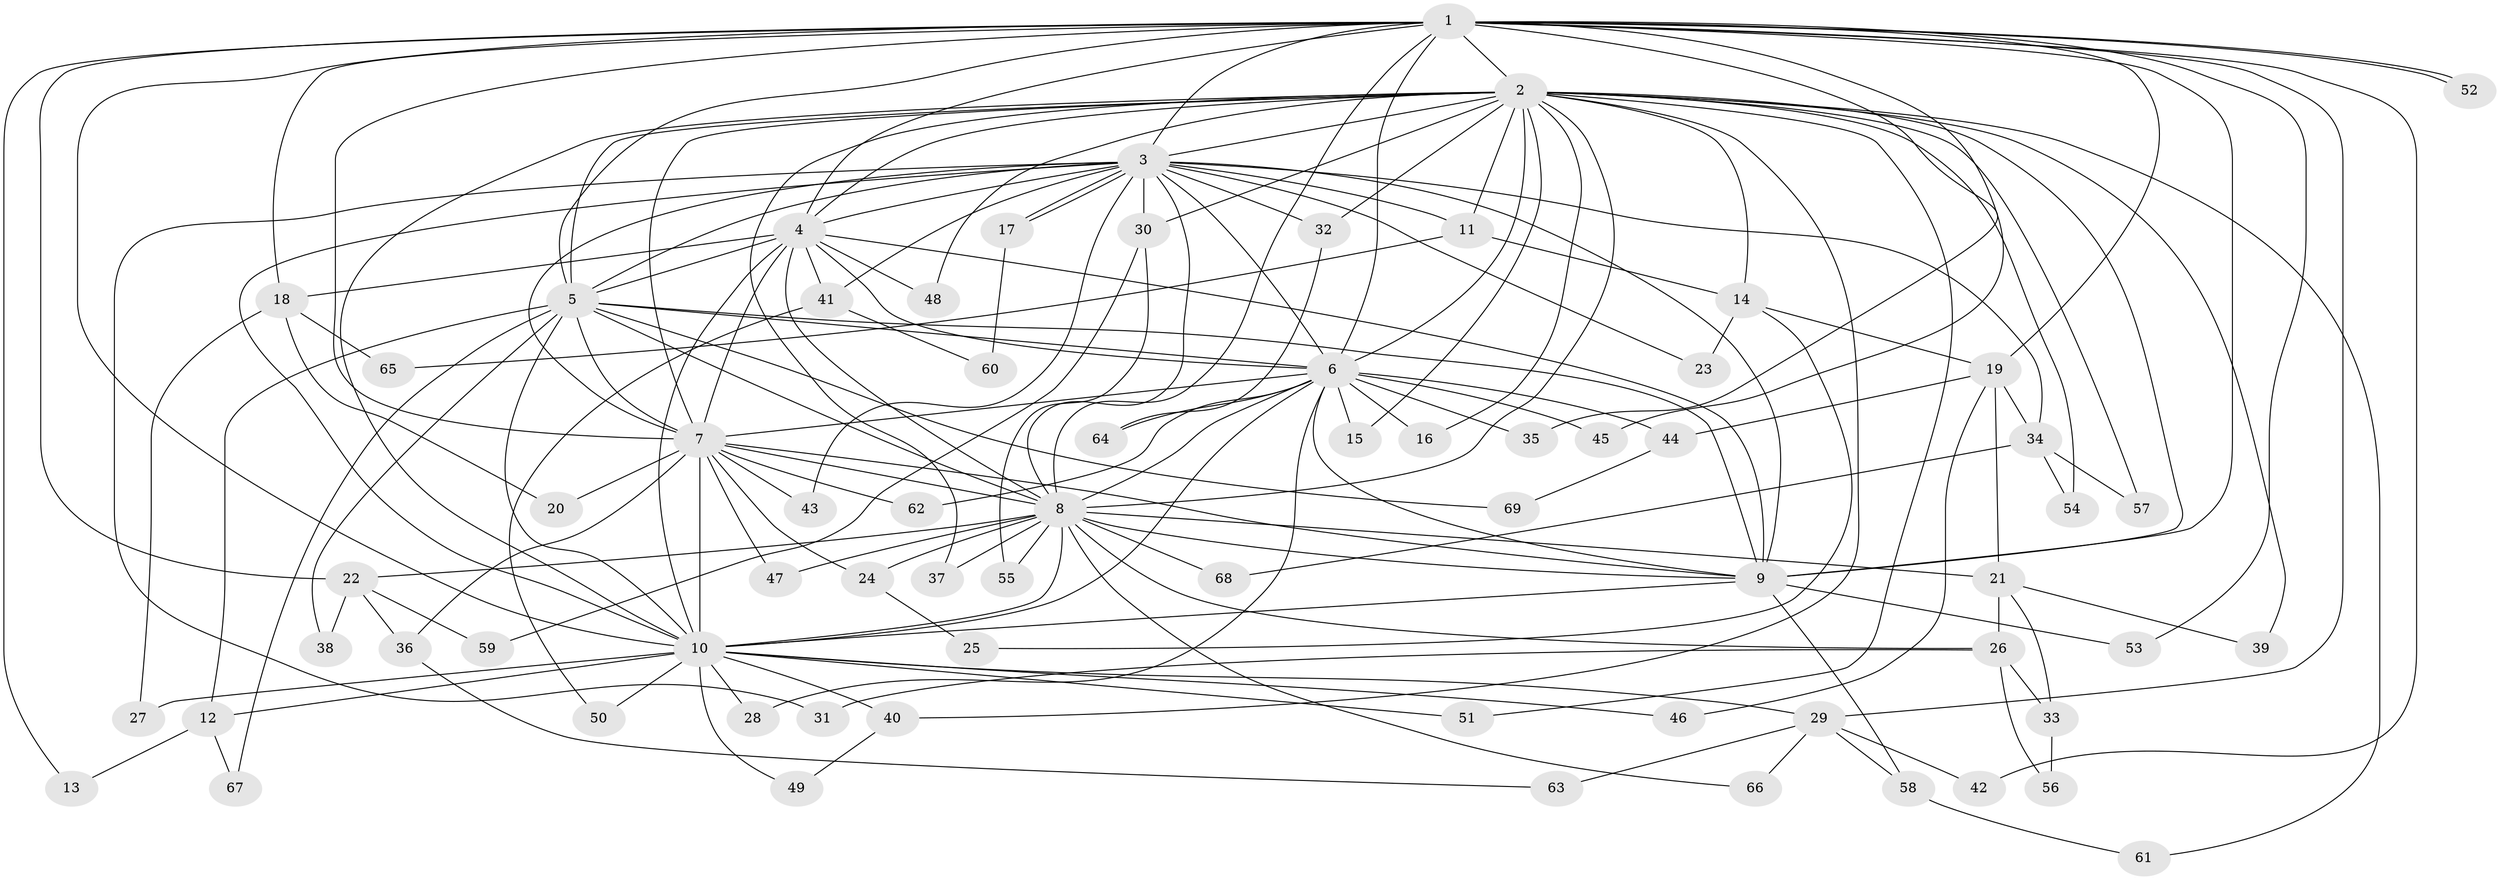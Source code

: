 // Generated by graph-tools (version 1.1) at 2025/49/03/09/25 03:49:31]
// undirected, 69 vertices, 163 edges
graph export_dot {
graph [start="1"]
  node [color=gray90,style=filled];
  1;
  2;
  3;
  4;
  5;
  6;
  7;
  8;
  9;
  10;
  11;
  12;
  13;
  14;
  15;
  16;
  17;
  18;
  19;
  20;
  21;
  22;
  23;
  24;
  25;
  26;
  27;
  28;
  29;
  30;
  31;
  32;
  33;
  34;
  35;
  36;
  37;
  38;
  39;
  40;
  41;
  42;
  43;
  44;
  45;
  46;
  47;
  48;
  49;
  50;
  51;
  52;
  53;
  54;
  55;
  56;
  57;
  58;
  59;
  60;
  61;
  62;
  63;
  64;
  65;
  66;
  67;
  68;
  69;
  1 -- 2;
  1 -- 3;
  1 -- 4;
  1 -- 5;
  1 -- 6;
  1 -- 7;
  1 -- 8;
  1 -- 9;
  1 -- 10;
  1 -- 13;
  1 -- 18;
  1 -- 19;
  1 -- 22;
  1 -- 29;
  1 -- 35;
  1 -- 42;
  1 -- 45;
  1 -- 52;
  1 -- 52;
  1 -- 53;
  2 -- 3;
  2 -- 4;
  2 -- 5;
  2 -- 6;
  2 -- 7;
  2 -- 8;
  2 -- 9;
  2 -- 10;
  2 -- 11;
  2 -- 14;
  2 -- 15;
  2 -- 16;
  2 -- 30;
  2 -- 32;
  2 -- 37;
  2 -- 39;
  2 -- 40;
  2 -- 48;
  2 -- 51;
  2 -- 54;
  2 -- 57;
  2 -- 61;
  3 -- 4;
  3 -- 5;
  3 -- 6;
  3 -- 7;
  3 -- 8;
  3 -- 9;
  3 -- 10;
  3 -- 11;
  3 -- 17;
  3 -- 17;
  3 -- 23;
  3 -- 30;
  3 -- 31;
  3 -- 32;
  3 -- 34;
  3 -- 41;
  3 -- 43;
  4 -- 5;
  4 -- 6;
  4 -- 7;
  4 -- 8;
  4 -- 9;
  4 -- 10;
  4 -- 18;
  4 -- 41;
  4 -- 48;
  5 -- 6;
  5 -- 7;
  5 -- 8;
  5 -- 9;
  5 -- 10;
  5 -- 12;
  5 -- 38;
  5 -- 67;
  5 -- 69;
  6 -- 7;
  6 -- 8;
  6 -- 9;
  6 -- 10;
  6 -- 15;
  6 -- 16;
  6 -- 28;
  6 -- 35;
  6 -- 44;
  6 -- 45;
  6 -- 62;
  6 -- 64;
  7 -- 8;
  7 -- 9;
  7 -- 10;
  7 -- 20;
  7 -- 24;
  7 -- 36;
  7 -- 43;
  7 -- 47;
  7 -- 62;
  8 -- 9;
  8 -- 10;
  8 -- 21;
  8 -- 22;
  8 -- 24;
  8 -- 26;
  8 -- 37;
  8 -- 47;
  8 -- 55;
  8 -- 66;
  8 -- 68;
  9 -- 10;
  9 -- 53;
  9 -- 58;
  10 -- 12;
  10 -- 27;
  10 -- 28;
  10 -- 29;
  10 -- 40;
  10 -- 46;
  10 -- 49;
  10 -- 50;
  10 -- 51;
  11 -- 14;
  11 -- 65;
  12 -- 13;
  12 -- 67;
  14 -- 19;
  14 -- 23;
  14 -- 25;
  17 -- 60;
  18 -- 20;
  18 -- 27;
  18 -- 65;
  19 -- 21;
  19 -- 34;
  19 -- 44;
  19 -- 46;
  21 -- 26;
  21 -- 33;
  21 -- 39;
  22 -- 36;
  22 -- 38;
  22 -- 59;
  24 -- 25;
  26 -- 31;
  26 -- 33;
  26 -- 56;
  29 -- 42;
  29 -- 58;
  29 -- 63;
  29 -- 66;
  30 -- 55;
  30 -- 59;
  32 -- 64;
  33 -- 56;
  34 -- 54;
  34 -- 57;
  34 -- 68;
  36 -- 63;
  40 -- 49;
  41 -- 50;
  41 -- 60;
  44 -- 69;
  58 -- 61;
}
